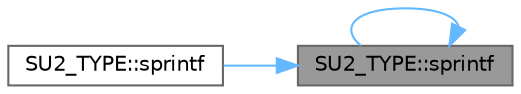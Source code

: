 digraph "SU2_TYPE::sprintf"
{
 // LATEX_PDF_SIZE
  bgcolor="transparent";
  edge [fontname=Helvetica,fontsize=10,labelfontname=Helvetica,labelfontsize=10];
  node [fontname=Helvetica,fontsize=10,shape=box,height=0.2,width=0.4];
  rankdir="RL";
  Node1 [id="Node000001",label="SU2_TYPE::sprintf",height=0.2,width=0.4,color="gray40", fillcolor="grey60", style="filled", fontcolor="black",tooltip="Wrapper to sprintf to be able to print active types and AD expressions."];
  Node1 -> Node1 [id="edge1_Node000001_Node000001",dir="back",color="steelblue1",style="solid",tooltip=" "];
  Node1 -> Node2 [id="edge2_Node000001_Node000002",dir="back",color="steelblue1",style="solid",tooltip=" "];
  Node2 [id="Node000002",label="SU2_TYPE::sprintf",height=0.2,width=0.4,color="grey40", fillcolor="white", style="filled",URL="$namespaceSU2__TYPE.html#a02ea8bd29f1f0e1cf4bd81da5d84e1d5",tooltip=" "];
}

